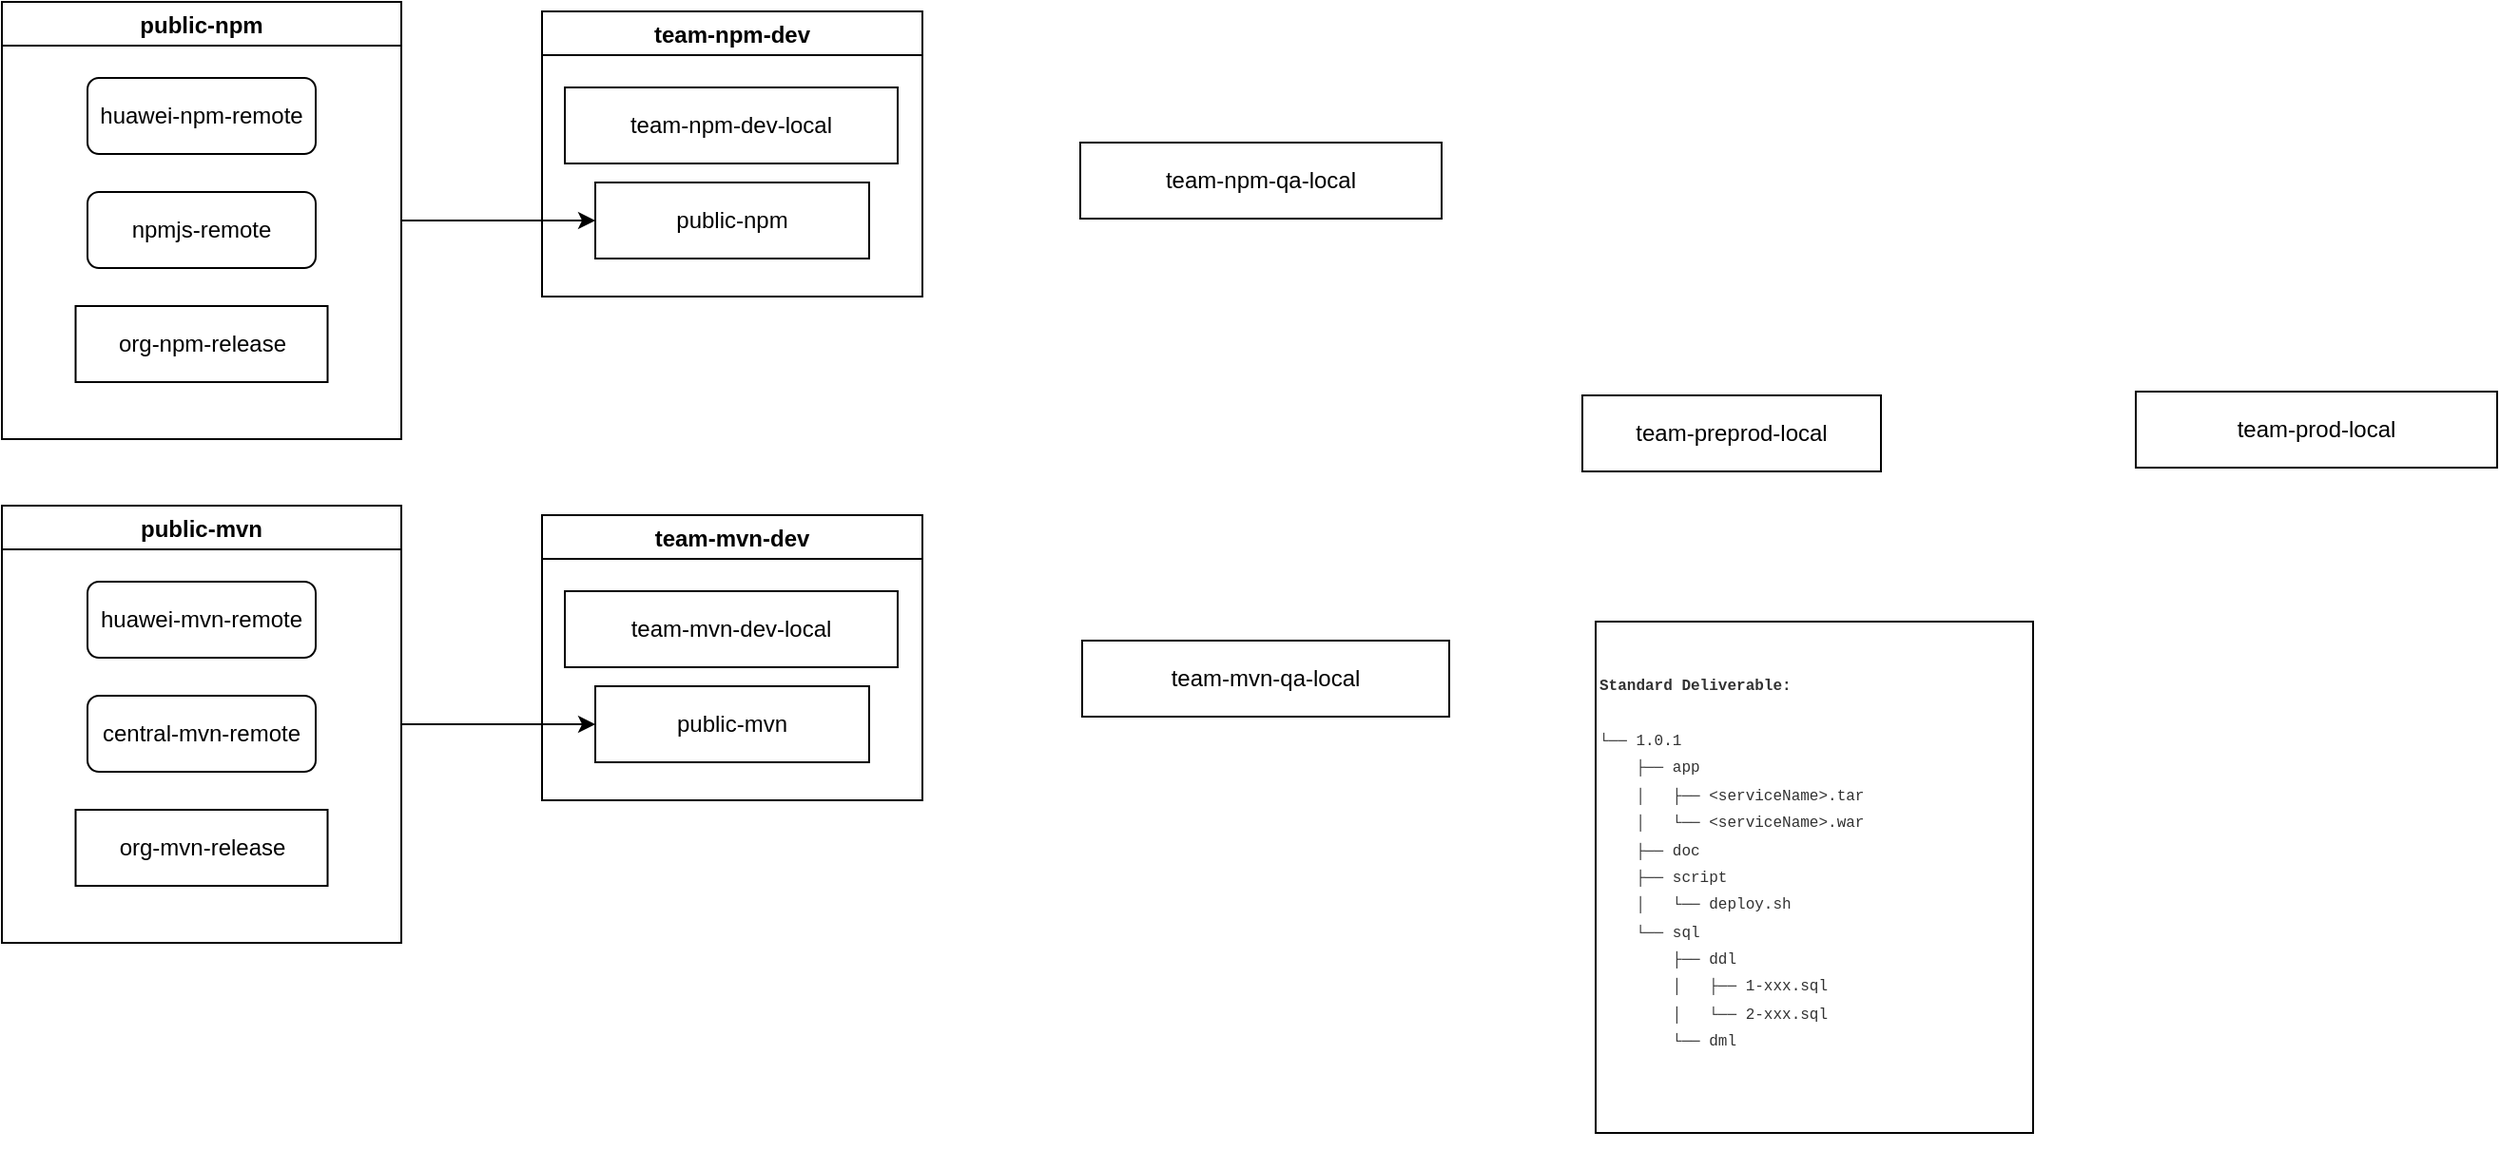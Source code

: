 <mxfile version="21.8.2" type="github">
  <diagram id="PoK3F1p6nKMn0cuXe8Wo" name="第 1 页">
    <mxGraphModel dx="1411" dy="751" grid="0" gridSize="10" guides="0" tooltips="1" connect="1" arrows="1" fold="1" page="1" pageScale="1" pageWidth="827" pageHeight="1169" math="0" shadow="0">
      <root>
        <mxCell id="0" />
        <mxCell id="1" parent="0" />
        <mxCell id="71-gu7M_ObQ_4H5RjXKt-2" value="team-npm-dev" style="swimlane;" parent="1" vertex="1">
          <mxGeometry x="314" y="175" width="200" height="150" as="geometry">
            <mxRectangle x="314" y="20" width="140" height="30" as="alternateBounds" />
          </mxGeometry>
        </mxCell>
        <mxCell id="71-gu7M_ObQ_4H5RjXKt-8" value="team-npm-dev-local" style="whiteSpace=wrap;html=1;" parent="71-gu7M_ObQ_4H5RjXKt-2" vertex="1">
          <mxGeometry x="12" y="40" width="175" height="40" as="geometry" />
        </mxCell>
        <mxCell id="fmSpzqrP0QZ3vZnc5QJv-5" value="public-npm" style="whiteSpace=wrap;html=1;" vertex="1" parent="71-gu7M_ObQ_4H5RjXKt-2">
          <mxGeometry x="28" y="90" width="144" height="40" as="geometry" />
        </mxCell>
        <mxCell id="fmSpzqrP0QZ3vZnc5QJv-8" style="edgeStyle=orthogonalEdgeStyle;rounded=0;orthogonalLoop=1;jettySize=auto;html=1;exitX=1;exitY=0.5;exitDx=0;exitDy=0;entryX=0;entryY=0.5;entryDx=0;entryDy=0;" edge="1" parent="1" source="71-gu7M_ObQ_4H5RjXKt-7" target="fmSpzqrP0QZ3vZnc5QJv-5">
          <mxGeometry relative="1" as="geometry">
            <mxPoint x="340" y="180" as="targetPoint" />
          </mxGeometry>
        </mxCell>
        <mxCell id="71-gu7M_ObQ_4H5RjXKt-7" value="public-npm" style="swimlane;startSize=23;" parent="1" vertex="1">
          <mxGeometry x="30" y="170" width="210" height="230" as="geometry" />
        </mxCell>
        <mxCell id="xo_WLgxBsdDKY_3I-3AY-3" value="huawei-npm-remote" style="rounded=1;whiteSpace=wrap;html=1;" parent="71-gu7M_ObQ_4H5RjXKt-7" vertex="1">
          <mxGeometry x="45" y="40" width="120" height="40" as="geometry" />
        </mxCell>
        <mxCell id="xo_WLgxBsdDKY_3I-3AY-5" value="npmjs-remote" style="rounded=1;whiteSpace=wrap;html=1;" parent="71-gu7M_ObQ_4H5RjXKt-7" vertex="1">
          <mxGeometry x="45" y="100" width="120" height="40" as="geometry" />
        </mxCell>
        <mxCell id="fmSpzqrP0QZ3vZnc5QJv-7" value="org-npm-release" style="whiteSpace=wrap;html=1;" vertex="1" parent="71-gu7M_ObQ_4H5RjXKt-7">
          <mxGeometry x="38.75" y="160" width="132.5" height="40" as="geometry" />
        </mxCell>
        <mxCell id="fmSpzqrP0QZ3vZnc5QJv-11" value="team-mvn-dev" style="swimlane;startSize=23;" vertex="1" parent="1">
          <mxGeometry x="314" y="440" width="200" height="150" as="geometry">
            <mxRectangle x="314" y="20" width="140" height="30" as="alternateBounds" />
          </mxGeometry>
        </mxCell>
        <mxCell id="fmSpzqrP0QZ3vZnc5QJv-12" value="team-mvn-dev-local" style="whiteSpace=wrap;html=1;" vertex="1" parent="fmSpzqrP0QZ3vZnc5QJv-11">
          <mxGeometry x="12" y="40" width="175" height="40" as="geometry" />
        </mxCell>
        <mxCell id="fmSpzqrP0QZ3vZnc5QJv-13" value="public-mvn" style="whiteSpace=wrap;html=1;" vertex="1" parent="fmSpzqrP0QZ3vZnc5QJv-11">
          <mxGeometry x="28" y="90" width="144" height="40" as="geometry" />
        </mxCell>
        <mxCell id="fmSpzqrP0QZ3vZnc5QJv-23" style="edgeStyle=orthogonalEdgeStyle;rounded=0;orthogonalLoop=1;jettySize=auto;html=1;exitX=1;exitY=0.5;exitDx=0;exitDy=0;entryX=0;entryY=0.5;entryDx=0;entryDy=0;" edge="1" parent="1" source="fmSpzqrP0QZ3vZnc5QJv-17" target="fmSpzqrP0QZ3vZnc5QJv-13">
          <mxGeometry relative="1" as="geometry" />
        </mxCell>
        <mxCell id="fmSpzqrP0QZ3vZnc5QJv-17" value="public-mvn" style="swimlane;startSize=23;" vertex="1" parent="1">
          <mxGeometry x="30" y="435" width="210" height="230" as="geometry" />
        </mxCell>
        <mxCell id="fmSpzqrP0QZ3vZnc5QJv-18" value="huawei-mvn-remote" style="rounded=1;whiteSpace=wrap;html=1;" vertex="1" parent="fmSpzqrP0QZ3vZnc5QJv-17">
          <mxGeometry x="45" y="40" width="120" height="40" as="geometry" />
        </mxCell>
        <mxCell id="fmSpzqrP0QZ3vZnc5QJv-19" value="central-mvn-remote" style="rounded=1;whiteSpace=wrap;html=1;" vertex="1" parent="fmSpzqrP0QZ3vZnc5QJv-17">
          <mxGeometry x="45" y="100" width="120" height="40" as="geometry" />
        </mxCell>
        <mxCell id="fmSpzqrP0QZ3vZnc5QJv-20" value="org-mvn-release" style="whiteSpace=wrap;html=1;" vertex="1" parent="fmSpzqrP0QZ3vZnc5QJv-17">
          <mxGeometry x="38.75" y="160" width="132.5" height="40" as="geometry" />
        </mxCell>
        <mxCell id="fmSpzqrP0QZ3vZnc5QJv-21" value="team-preprod-local" style="whiteSpace=wrap;html=1;" vertex="1" parent="1">
          <mxGeometry x="861" y="377" width="157" height="40" as="geometry" />
        </mxCell>
        <mxCell id="fmSpzqrP0QZ3vZnc5QJv-22" value="team-prod-local" style="whiteSpace=wrap;html=1;" vertex="1" parent="1">
          <mxGeometry x="1152" y="375" width="190" height="40" as="geometry" />
        </mxCell>
        <mxCell id="fmSpzqrP0QZ3vZnc5QJv-24" value="team-npm-qa-local" style="whiteSpace=wrap;html=1;" vertex="1" parent="1">
          <mxGeometry x="597" y="244" width="190" height="40" as="geometry" />
        </mxCell>
        <mxCell id="fmSpzqrP0QZ3vZnc5QJv-25" value="team-mvn-qa-local" style="whiteSpace=wrap;html=1;" vertex="1" parent="1">
          <mxGeometry x="598" y="506" width="193" height="40" as="geometry" />
        </mxCell>
        <mxCell id="fmSpzqrP0QZ3vZnc5QJv-28" value="&lt;font style=&quot;font-size: 8px;&quot;&gt;&lt;span style=&quot;font-family: &amp;quot;Courier New&amp;quot;; color: rgb(50, 50, 50); background-color: initial;&quot;&gt;&lt;b&gt;Standard Deliverable:&lt;br&gt;&lt;/b&gt;&lt;br&gt;└── 1.0.1&lt;/span&gt;&lt;br&gt;&lt;/font&gt;&lt;div style=&quot;resize: none; outline: none; color: rgb(50, 50, 50);&quot;&gt;&lt;div style=&quot;resize: none; outline: none;&quot;&gt;&lt;/div&gt;&lt;font style=&quot;font-size: 8px;&quot; face=&quot;Courier New&quot;&gt;&amp;nbsp;&amp;nbsp;&amp;nbsp;&amp;nbsp;├── app&lt;/font&gt;&lt;div style=&quot;resize: none; outline: none;&quot;&gt;&lt;/div&gt;&lt;font style=&quot;font-size: 8px;&quot; face=&quot;Courier New&quot;&gt;&amp;nbsp;&amp;nbsp;&amp;nbsp;&amp;nbsp;│&amp;nbsp;&amp;nbsp; ├── &amp;lt;serviceName&amp;gt;.tar&lt;/font&gt;&lt;div style=&quot;resize: none; outline: none;&quot;&gt;&lt;/div&gt;&lt;font style=&quot;font-size: 8px;&quot; face=&quot;Courier New&quot;&gt;&amp;nbsp;&amp;nbsp;&amp;nbsp;&amp;nbsp;│&amp;nbsp;&amp;nbsp; └── &amp;lt;serviceName&amp;gt;.war&lt;/font&gt;&lt;div style=&quot;resize: none; outline: none;&quot;&gt;&lt;/div&gt;&lt;font style=&quot;font-size: 8px;&quot; face=&quot;Courier New&quot;&gt;&amp;nbsp;&amp;nbsp;&amp;nbsp;&amp;nbsp;├── doc&lt;/font&gt;&lt;div style=&quot;resize: none; outline: none;&quot;&gt;&lt;/div&gt;&lt;font style=&quot;font-size: 8px;&quot; face=&quot;Courier New&quot;&gt;&amp;nbsp;&amp;nbsp;&amp;nbsp;&amp;nbsp;├── script&lt;/font&gt;&lt;div style=&quot;resize: none; outline: none;&quot;&gt;&lt;/div&gt;&lt;font style=&quot;font-size: 8px;&quot; face=&quot;Courier New&quot;&gt;&amp;nbsp;&amp;nbsp;&amp;nbsp;&amp;nbsp;│&amp;nbsp;&amp;nbsp; └── deploy.sh&lt;/font&gt;&lt;div style=&quot;resize: none; outline: none;&quot;&gt;&lt;/div&gt;&lt;font style=&quot;font-size: 8px;&quot; face=&quot;Courier New&quot;&gt;&amp;nbsp;&amp;nbsp;&amp;nbsp;&amp;nbsp;└── sql&lt;/font&gt;&lt;div style=&quot;resize: none; outline: none;&quot;&gt;&lt;/div&gt;&lt;font style=&quot;font-size: 8px;&quot; face=&quot;Courier New&quot;&gt;&amp;nbsp;&amp;nbsp;&amp;nbsp;&amp;nbsp;&amp;nbsp;&amp;nbsp;&amp;nbsp;&amp;nbsp;├── ddl&lt;/font&gt;&lt;div style=&quot;resize: none; outline: none;&quot;&gt;&lt;/div&gt;&lt;font style=&quot;font-size: 8px;&quot; face=&quot;Courier New&quot;&gt;&amp;nbsp;&amp;nbsp;&amp;nbsp;&amp;nbsp;&amp;nbsp;&amp;nbsp;&amp;nbsp;&amp;nbsp;│&amp;nbsp;&amp;nbsp; ├── 1-xxx.sql&lt;/font&gt;&lt;div style=&quot;resize: none; outline: none;&quot;&gt;&lt;/div&gt;&lt;font style=&quot;font-size: 8px;&quot; face=&quot;Courier New&quot;&gt;&amp;nbsp;&amp;nbsp;&amp;nbsp;&amp;nbsp;&amp;nbsp;&amp;nbsp;&amp;nbsp;&amp;nbsp;│&amp;nbsp;&amp;nbsp; └── 2-xxx.sql&lt;/font&gt;&lt;div style=&quot;resize: none; outline: none;&quot;&gt;&lt;/div&gt;&lt;font style=&quot;font-size: 8px;&quot; face=&quot;Courier New&quot;&gt;&amp;nbsp;&amp;nbsp;&amp;nbsp;&amp;nbsp;&amp;nbsp;&amp;nbsp;&amp;nbsp;&amp;nbsp;└── dml&lt;br&gt;&lt;/font&gt;&lt;/div&gt;&lt;div style=&quot;resize: none; outline: none; color: rgb(50, 50, 50);&quot;&gt;&lt;font size=&quot;3&quot; style=&quot;&quot; face=&quot;Courier New&quot;&gt;&amp;nbsp; &amp;nbsp;&amp;nbsp;&lt;/font&gt;&lt;/div&gt;" style="rounded=0;whiteSpace=wrap;html=1;align=left;" vertex="1" parent="1">
          <mxGeometry x="868" y="496" width="230" height="269" as="geometry" />
        </mxCell>
        <mxCell id="fmSpzqrP0QZ3vZnc5QJv-29" style="edgeStyle=orthogonalEdgeStyle;rounded=0;orthogonalLoop=1;jettySize=auto;html=1;exitX=0.5;exitY=1;exitDx=0;exitDy=0;" edge="1" parent="1" source="fmSpzqrP0QZ3vZnc5QJv-28" target="fmSpzqrP0QZ3vZnc5QJv-28">
          <mxGeometry relative="1" as="geometry" />
        </mxCell>
      </root>
    </mxGraphModel>
  </diagram>
</mxfile>
